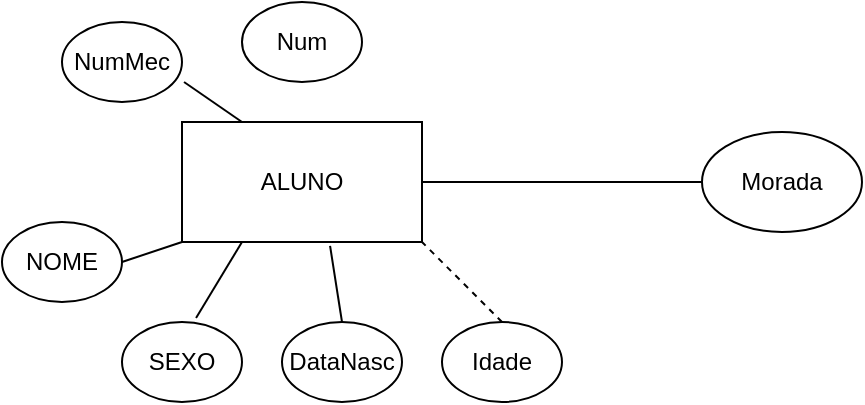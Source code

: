 <mxfile version="23.1.5" type="github">
  <diagram name="Página-1" id="y6RkBmaSBtxW_mGC5njn">
    <mxGraphModel dx="746" dy="505" grid="1" gridSize="10" guides="1" tooltips="1" connect="1" arrows="1" fold="1" page="1" pageScale="1" pageWidth="827" pageHeight="1169" math="0" shadow="0">
      <root>
        <mxCell id="0" />
        <mxCell id="1" parent="0" />
        <mxCell id="5nB2AIG3lXJ9uvQNJv2y-1" value="ALUNO" style="rounded=0;whiteSpace=wrap;html=1;" vertex="1" parent="1">
          <mxGeometry x="150" y="130" width="120" height="60" as="geometry" />
        </mxCell>
        <mxCell id="5nB2AIG3lXJ9uvQNJv2y-2" value="NOME" style="ellipse;whiteSpace=wrap;html=1;" vertex="1" parent="1">
          <mxGeometry x="60" y="180" width="60" height="40" as="geometry" />
        </mxCell>
        <mxCell id="5nB2AIG3lXJ9uvQNJv2y-3" value="SEXO" style="ellipse;whiteSpace=wrap;html=1;" vertex="1" parent="1">
          <mxGeometry x="120" y="230" width="60" height="40" as="geometry" />
        </mxCell>
        <mxCell id="5nB2AIG3lXJ9uvQNJv2y-4" value="DataNasc" style="ellipse;whiteSpace=wrap;html=1;" vertex="1" parent="1">
          <mxGeometry x="200" y="230" width="60" height="40" as="geometry" />
        </mxCell>
        <mxCell id="5nB2AIG3lXJ9uvQNJv2y-5" value="Idade" style="ellipse;whiteSpace=wrap;html=1;" vertex="1" parent="1">
          <mxGeometry x="280" y="230" width="60" height="40" as="geometry" />
        </mxCell>
        <mxCell id="5nB2AIG3lXJ9uvQNJv2y-6" value="" style="endArrow=none;html=1;rounded=0;entryX=0;entryY=1;entryDx=0;entryDy=0;exitX=1;exitY=0.5;exitDx=0;exitDy=0;" edge="1" parent="1" source="5nB2AIG3lXJ9uvQNJv2y-2" target="5nB2AIG3lXJ9uvQNJv2y-1">
          <mxGeometry width="50" height="50" relative="1" as="geometry">
            <mxPoint x="360" y="290" as="sourcePoint" />
            <mxPoint x="410" y="240" as="targetPoint" />
          </mxGeometry>
        </mxCell>
        <mxCell id="5nB2AIG3lXJ9uvQNJv2y-7" value="" style="endArrow=none;html=1;rounded=0;entryX=0.25;entryY=1;entryDx=0;entryDy=0;exitX=0.617;exitY=-0.05;exitDx=0;exitDy=0;exitPerimeter=0;" edge="1" parent="1" source="5nB2AIG3lXJ9uvQNJv2y-3" target="5nB2AIG3lXJ9uvQNJv2y-1">
          <mxGeometry width="50" height="50" relative="1" as="geometry">
            <mxPoint x="160" y="205" as="sourcePoint" />
            <mxPoint x="190" y="195" as="targetPoint" />
          </mxGeometry>
        </mxCell>
        <mxCell id="5nB2AIG3lXJ9uvQNJv2y-8" value="" style="endArrow=none;dashed=1;html=1;rounded=0;entryX=1;entryY=1;entryDx=0;entryDy=0;exitX=0.5;exitY=0;exitDx=0;exitDy=0;" edge="1" parent="1" source="5nB2AIG3lXJ9uvQNJv2y-5" target="5nB2AIG3lXJ9uvQNJv2y-1">
          <mxGeometry width="50" height="50" relative="1" as="geometry">
            <mxPoint x="360" y="290" as="sourcePoint" />
            <mxPoint x="410" y="240" as="targetPoint" />
          </mxGeometry>
        </mxCell>
        <mxCell id="5nB2AIG3lXJ9uvQNJv2y-9" value="" style="endArrow=none;html=1;rounded=0;entryX=0.617;entryY=1.033;entryDx=0;entryDy=0;exitX=0.5;exitY=0;exitDx=0;exitDy=0;entryPerimeter=0;" edge="1" parent="1" source="5nB2AIG3lXJ9uvQNJv2y-4" target="5nB2AIG3lXJ9uvQNJv2y-1">
          <mxGeometry width="50" height="50" relative="1" as="geometry">
            <mxPoint x="218.49" y="228" as="sourcePoint" />
            <mxPoint x="241.49" y="190" as="targetPoint" />
          </mxGeometry>
        </mxCell>
        <mxCell id="5nB2AIG3lXJ9uvQNJv2y-10" value="" style="endArrow=none;html=1;rounded=0;entryX=1;entryY=0.5;entryDx=0;entryDy=0;exitX=0;exitY=0.5;exitDx=0;exitDy=0;" edge="1" parent="1" source="5nB2AIG3lXJ9uvQNJv2y-11" target="5nB2AIG3lXJ9uvQNJv2y-1">
          <mxGeometry width="50" height="50" relative="1" as="geometry">
            <mxPoint x="400" y="160" as="sourcePoint" />
            <mxPoint x="410" y="240" as="targetPoint" />
          </mxGeometry>
        </mxCell>
        <mxCell id="5nB2AIG3lXJ9uvQNJv2y-11" value="Morada" style="ellipse;whiteSpace=wrap;html=1;" vertex="1" parent="1">
          <mxGeometry x="410" y="135" width="80" height="50" as="geometry" />
        </mxCell>
        <mxCell id="5nB2AIG3lXJ9uvQNJv2y-12" value="NumMec" style="ellipse;whiteSpace=wrap;html=1;" vertex="1" parent="1">
          <mxGeometry x="90" y="80" width="60" height="40" as="geometry" />
        </mxCell>
        <mxCell id="5nB2AIG3lXJ9uvQNJv2y-13" value="" style="endArrow=none;html=1;rounded=0;entryX=0.25;entryY=0;entryDx=0;entryDy=0;exitX=1.017;exitY=0.75;exitDx=0;exitDy=0;exitPerimeter=0;" edge="1" parent="1" source="5nB2AIG3lXJ9uvQNJv2y-12" target="5nB2AIG3lXJ9uvQNJv2y-1">
          <mxGeometry width="50" height="50" relative="1" as="geometry">
            <mxPoint x="150" y="100" as="sourcePoint" />
            <mxPoint x="150" y="130" as="targetPoint" />
          </mxGeometry>
        </mxCell>
        <mxCell id="5nB2AIG3lXJ9uvQNJv2y-14" value="Num" style="ellipse;whiteSpace=wrap;html=1;" vertex="1" parent="1">
          <mxGeometry x="180" y="70" width="60" height="40" as="geometry" />
        </mxCell>
      </root>
    </mxGraphModel>
  </diagram>
</mxfile>
